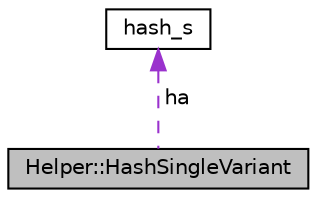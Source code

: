 digraph "Helper::HashSingleVariant"
{
  edge [fontname="Helvetica",fontsize="10",labelfontname="Helvetica",labelfontsize="10"];
  node [fontname="Helvetica",fontsize="10",shape=record];
  Node1 [label="Helper::HashSingleVariant",height=0.2,width=0.4,color="black", fillcolor="grey75", style="filled", fontcolor="black"];
  Node2 -> Node1 [dir="back",color="darkorchid3",fontsize="10",style="dashed",label=" ha" ,fontname="Helvetica"];
  Node2 [label="hash_s",height=0.2,width=0.4,color="black", fillcolor="white", style="filled",URL="$unionhash__s.html"];
}
